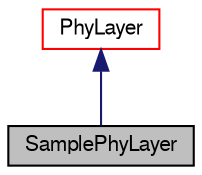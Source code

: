 digraph G
{
  edge [fontname="FreeSans",fontsize="10",labelfontname="FreeSans",labelfontsize="10"];
  node [fontname="FreeSans",fontsize="10",shape=record];
  Node1 [label="SamplePhyLayer",height=0.2,width=0.4,color="black", fillcolor="grey75", style="filled" fontcolor="black"];
  Node2 -> Node1 [dir=back,color="midnightblue",fontsize="10",style="solid",fontname="FreeSans"];
  Node2 [label="PhyLayer",height=0.2,width=0.4,color="red", fillcolor="white", style="filled",URL="$a00154.html",tooltip="Provides initialisation for several AnalogueModels and Deciders from modules directory..."];
}
